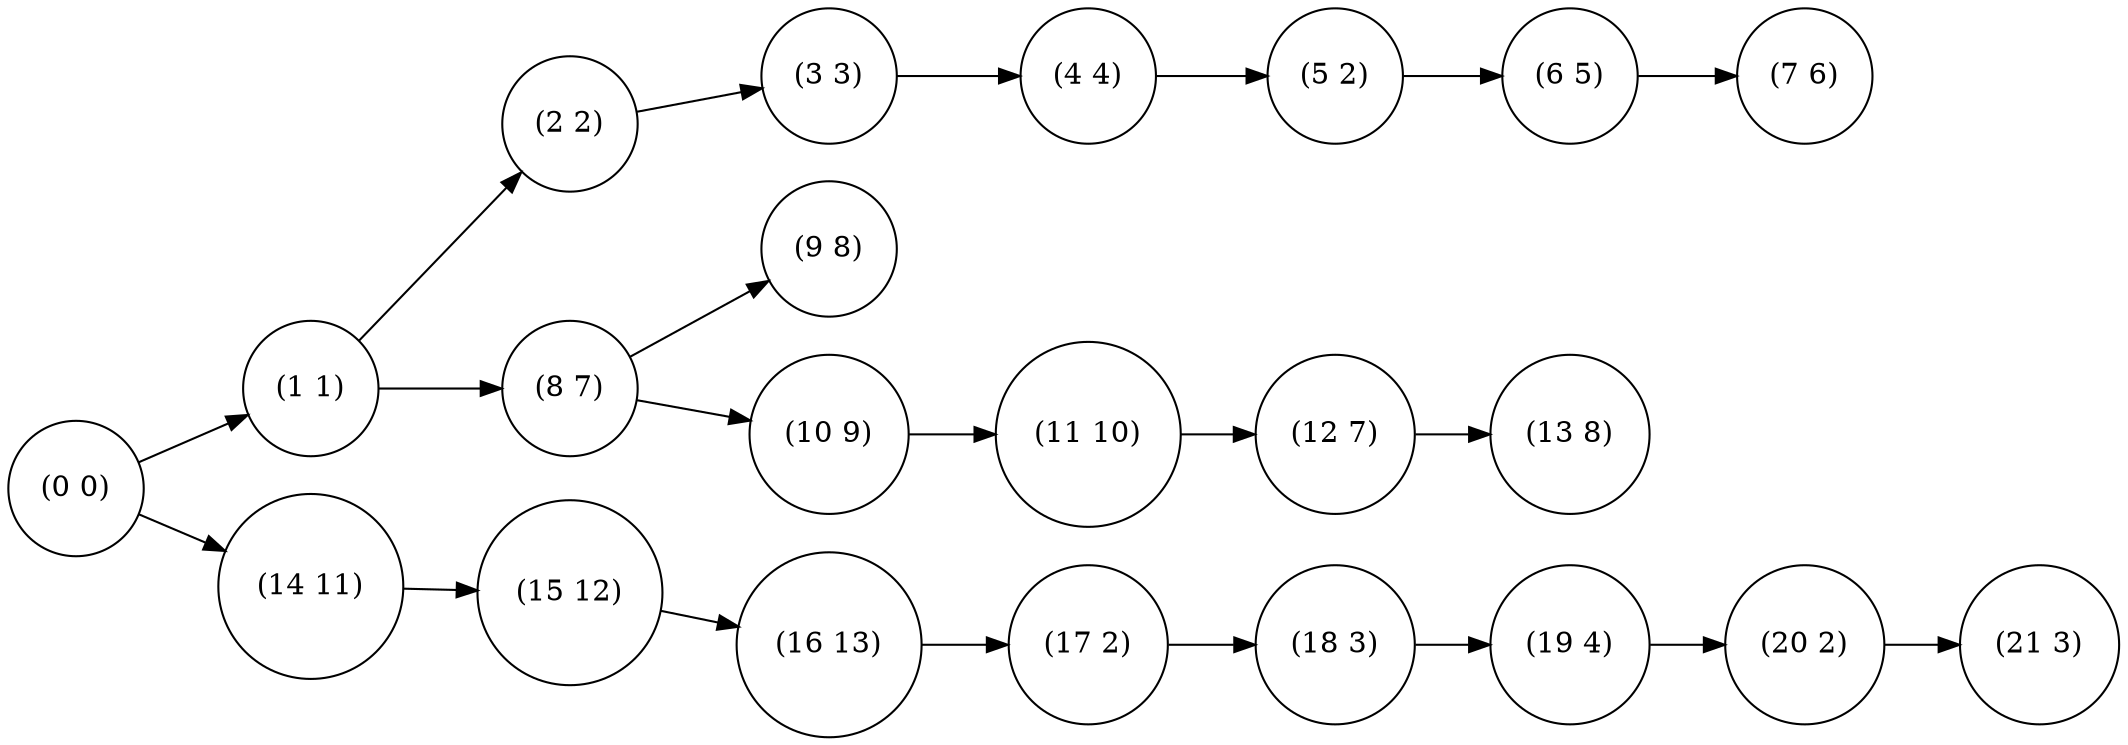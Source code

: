 digraph G {
	graph [rankdir="LR"];
	node [shape="circle"];
	0 [index="0" isInitial="true" kind="PASSAGE" label="(0 0)"];
	1 [index="1" isInitial="false" kind="PASSAGE" label="(1 1)"];
	2 [index="2" isInitial="false" kind="PASSAGE" label="(2 2)" class="3"];
	3 [index="3" isInitial="false" kind="PASSAGE" label="(3 3)" class="6"];
	4 [index="4" isInitial="false" kind="PASSAGE" label="(4 4)"];
	5 [index="5" isInitial="false" kind="PASSAGE" label="(5 2)" class="3"];
	6 [index="6" isInitial="false" kind="PASSAGE" label="(6 5)" class="5"];
	7 [index="7" isInitial="false" kind="ERROR" label="(7 6)"];
	8 [index="8" isInitial="false" kind="PASSAGE" label="(8 7)" class="4"];
	9 [index="9" isInitial="false" kind="ERROR" label="(9 8)"];
	10 [index="10" isInitial="false" kind="PASSAGE" label="(10 9)"];
	11 [index="11" isInitial="false" kind="PASSAGE" label="(11 10)"];
	12 [index="12" isInitial="false" kind="PASSAGE" label="(12 7)" class="4"];
	13 [index="13" isInitial="false" kind="ERROR" label="(13 8)"];
	14 [index="14" isInitial="false" kind="PASSAGE" label="(14 11)" class="2"];
	15 [index="15" isInitial="false" kind="PASSAGE" label="(15 12)"];
	16 [index="16" isInitial="false" kind="PASSAGE" label="(16 13)"];
	17 [index="17" isInitial="false" kind="PASSAGE" label="(17 2)" class="3"];
	18 [index="18" isInitial="false" kind="PASSAGE" label="(18 3)" class="6"];
	19 [index="19" isInitial="false" kind="PASSAGE" label="(19 4)"];
	20 [index="20" isInitial="false" kind="PASSAGE" label="(20 2)" class="3"];
	21 [index="21" isInitial="false" kind="ACCEPTING" label="(21 3)" class="6"];
	0 -> 1 [index="0" letter="0"];
	1 -> 2 [index="1" letter="0"];
	2 -> 3 [index="2" letter="1"];
	3 -> 4 [index="3" letter="0"];
	4 -> 5 [index="4" letter="0"];
	5 -> 6 [index="5" letter="0"];
	6 -> 7 [index="6" letter="1"];
	1 -> 8 [index="7" letter="1"];
	8 -> 9 [index="8" letter="0"];
	8 -> 10 [index="9" letter="1"];
	10 -> 11 [index="10" letter="0"];
	11 -> 12 [index="11" letter="1"];
	12 -> 13 [index="12" letter="0"];
	0 -> 14 [index="13" letter="1"];
	14 -> 15 [index="14" letter="0"];
	15 -> 16 [index="15" letter="0"];
	16 -> 17 [index="16" letter="0"];
	17 -> 18 [index="17" letter="1"];
	18 -> 19 [index="18" letter="0"];
	19 -> 20 [index="19" letter="0"];
	20 -> 21 [index="20" letter="1"];
}

